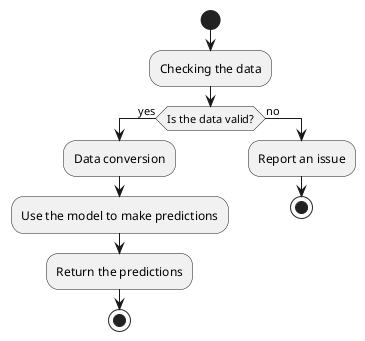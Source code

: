 @startuml
'process_view'

skinparam monochrome true
skinparam handwritten false
skinparam shadowing false

start

:Checking the data;

if (Is the data valid?) then (yes)
    :Data conversion;
    :Use the model to make predictions;
    :Return the predictions;
    stop
else (no)
    :Report an issue;
    stop
endif

@enduml
